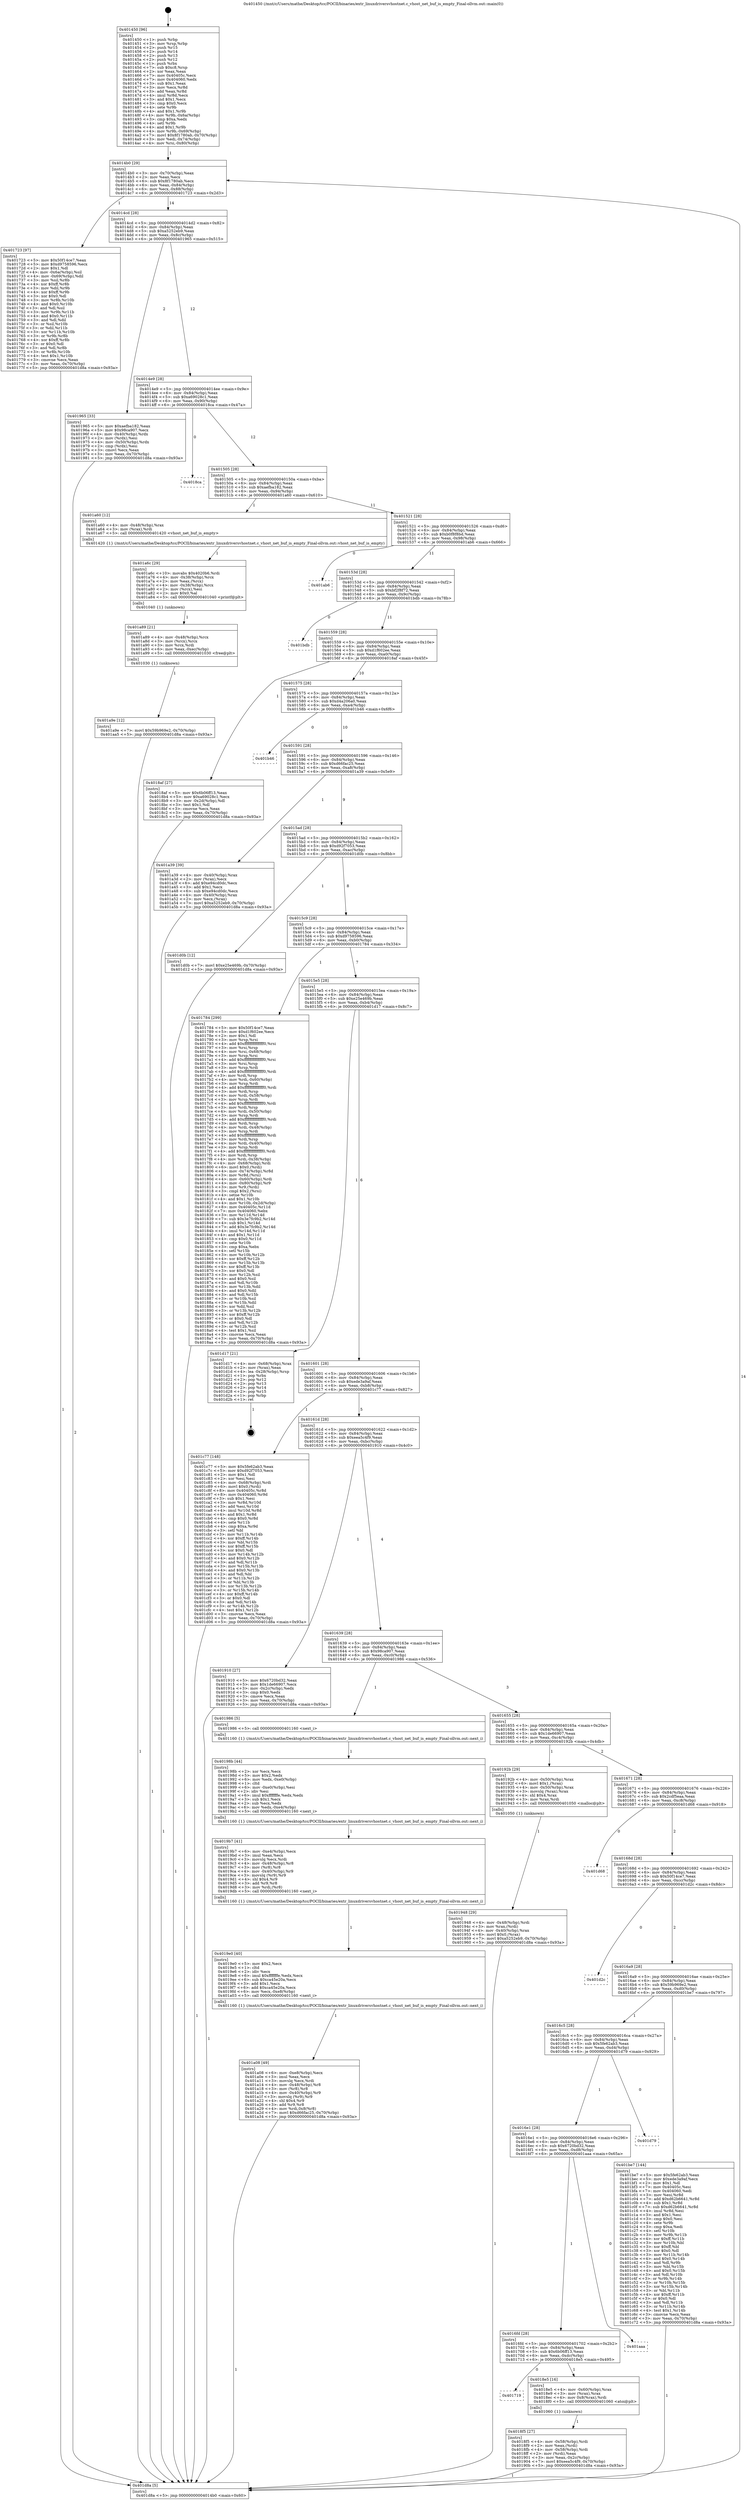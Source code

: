 digraph "0x401450" {
  label = "0x401450 (/mnt/c/Users/mathe/Desktop/tcc/POCII/binaries/extr_linuxdriversvhostnet.c_vhost_net_buf_is_empty_Final-ollvm.out::main(0))"
  labelloc = "t"
  node[shape=record]

  Entry [label="",width=0.3,height=0.3,shape=circle,fillcolor=black,style=filled]
  "0x4014b0" [label="{
     0x4014b0 [29]\l
     | [instrs]\l
     &nbsp;&nbsp;0x4014b0 \<+3\>: mov -0x70(%rbp),%eax\l
     &nbsp;&nbsp;0x4014b3 \<+2\>: mov %eax,%ecx\l
     &nbsp;&nbsp;0x4014b5 \<+6\>: sub $0x8f1780ab,%ecx\l
     &nbsp;&nbsp;0x4014bb \<+6\>: mov %eax,-0x84(%rbp)\l
     &nbsp;&nbsp;0x4014c1 \<+6\>: mov %ecx,-0x88(%rbp)\l
     &nbsp;&nbsp;0x4014c7 \<+6\>: je 0000000000401723 \<main+0x2d3\>\l
  }"]
  "0x401723" [label="{
     0x401723 [97]\l
     | [instrs]\l
     &nbsp;&nbsp;0x401723 \<+5\>: mov $0x50f14ce7,%eax\l
     &nbsp;&nbsp;0x401728 \<+5\>: mov $0xd9758596,%ecx\l
     &nbsp;&nbsp;0x40172d \<+2\>: mov $0x1,%dl\l
     &nbsp;&nbsp;0x40172f \<+4\>: mov -0x6a(%rbp),%sil\l
     &nbsp;&nbsp;0x401733 \<+4\>: mov -0x69(%rbp),%dil\l
     &nbsp;&nbsp;0x401737 \<+3\>: mov %sil,%r8b\l
     &nbsp;&nbsp;0x40173a \<+4\>: xor $0xff,%r8b\l
     &nbsp;&nbsp;0x40173e \<+3\>: mov %dil,%r9b\l
     &nbsp;&nbsp;0x401741 \<+4\>: xor $0xff,%r9b\l
     &nbsp;&nbsp;0x401745 \<+3\>: xor $0x0,%dl\l
     &nbsp;&nbsp;0x401748 \<+3\>: mov %r8b,%r10b\l
     &nbsp;&nbsp;0x40174b \<+4\>: and $0x0,%r10b\l
     &nbsp;&nbsp;0x40174f \<+3\>: and %dl,%sil\l
     &nbsp;&nbsp;0x401752 \<+3\>: mov %r9b,%r11b\l
     &nbsp;&nbsp;0x401755 \<+4\>: and $0x0,%r11b\l
     &nbsp;&nbsp;0x401759 \<+3\>: and %dl,%dil\l
     &nbsp;&nbsp;0x40175c \<+3\>: or %sil,%r10b\l
     &nbsp;&nbsp;0x40175f \<+3\>: or %dil,%r11b\l
     &nbsp;&nbsp;0x401762 \<+3\>: xor %r11b,%r10b\l
     &nbsp;&nbsp;0x401765 \<+3\>: or %r9b,%r8b\l
     &nbsp;&nbsp;0x401768 \<+4\>: xor $0xff,%r8b\l
     &nbsp;&nbsp;0x40176c \<+3\>: or $0x0,%dl\l
     &nbsp;&nbsp;0x40176f \<+3\>: and %dl,%r8b\l
     &nbsp;&nbsp;0x401772 \<+3\>: or %r8b,%r10b\l
     &nbsp;&nbsp;0x401775 \<+4\>: test $0x1,%r10b\l
     &nbsp;&nbsp;0x401779 \<+3\>: cmovne %ecx,%eax\l
     &nbsp;&nbsp;0x40177c \<+3\>: mov %eax,-0x70(%rbp)\l
     &nbsp;&nbsp;0x40177f \<+5\>: jmp 0000000000401d8a \<main+0x93a\>\l
  }"]
  "0x4014cd" [label="{
     0x4014cd [28]\l
     | [instrs]\l
     &nbsp;&nbsp;0x4014cd \<+5\>: jmp 00000000004014d2 \<main+0x82\>\l
     &nbsp;&nbsp;0x4014d2 \<+6\>: mov -0x84(%rbp),%eax\l
     &nbsp;&nbsp;0x4014d8 \<+5\>: sub $0xa5252eb9,%eax\l
     &nbsp;&nbsp;0x4014dd \<+6\>: mov %eax,-0x8c(%rbp)\l
     &nbsp;&nbsp;0x4014e3 \<+6\>: je 0000000000401965 \<main+0x515\>\l
  }"]
  "0x401d8a" [label="{
     0x401d8a [5]\l
     | [instrs]\l
     &nbsp;&nbsp;0x401d8a \<+5\>: jmp 00000000004014b0 \<main+0x60\>\l
  }"]
  "0x401450" [label="{
     0x401450 [96]\l
     | [instrs]\l
     &nbsp;&nbsp;0x401450 \<+1\>: push %rbp\l
     &nbsp;&nbsp;0x401451 \<+3\>: mov %rsp,%rbp\l
     &nbsp;&nbsp;0x401454 \<+2\>: push %r15\l
     &nbsp;&nbsp;0x401456 \<+2\>: push %r14\l
     &nbsp;&nbsp;0x401458 \<+2\>: push %r13\l
     &nbsp;&nbsp;0x40145a \<+2\>: push %r12\l
     &nbsp;&nbsp;0x40145c \<+1\>: push %rbx\l
     &nbsp;&nbsp;0x40145d \<+7\>: sub $0xc8,%rsp\l
     &nbsp;&nbsp;0x401464 \<+2\>: xor %eax,%eax\l
     &nbsp;&nbsp;0x401466 \<+7\>: mov 0x40405c,%ecx\l
     &nbsp;&nbsp;0x40146d \<+7\>: mov 0x404060,%edx\l
     &nbsp;&nbsp;0x401474 \<+3\>: sub $0x1,%eax\l
     &nbsp;&nbsp;0x401477 \<+3\>: mov %ecx,%r8d\l
     &nbsp;&nbsp;0x40147a \<+3\>: add %eax,%r8d\l
     &nbsp;&nbsp;0x40147d \<+4\>: imul %r8d,%ecx\l
     &nbsp;&nbsp;0x401481 \<+3\>: and $0x1,%ecx\l
     &nbsp;&nbsp;0x401484 \<+3\>: cmp $0x0,%ecx\l
     &nbsp;&nbsp;0x401487 \<+4\>: sete %r9b\l
     &nbsp;&nbsp;0x40148b \<+4\>: and $0x1,%r9b\l
     &nbsp;&nbsp;0x40148f \<+4\>: mov %r9b,-0x6a(%rbp)\l
     &nbsp;&nbsp;0x401493 \<+3\>: cmp $0xa,%edx\l
     &nbsp;&nbsp;0x401496 \<+4\>: setl %r9b\l
     &nbsp;&nbsp;0x40149a \<+4\>: and $0x1,%r9b\l
     &nbsp;&nbsp;0x40149e \<+4\>: mov %r9b,-0x69(%rbp)\l
     &nbsp;&nbsp;0x4014a2 \<+7\>: movl $0x8f1780ab,-0x70(%rbp)\l
     &nbsp;&nbsp;0x4014a9 \<+3\>: mov %edi,-0x74(%rbp)\l
     &nbsp;&nbsp;0x4014ac \<+4\>: mov %rsi,-0x80(%rbp)\l
  }"]
  Exit [label="",width=0.3,height=0.3,shape=circle,fillcolor=black,style=filled,peripheries=2]
  "0x401965" [label="{
     0x401965 [33]\l
     | [instrs]\l
     &nbsp;&nbsp;0x401965 \<+5\>: mov $0xaefba182,%eax\l
     &nbsp;&nbsp;0x40196a \<+5\>: mov $0x98ca907,%ecx\l
     &nbsp;&nbsp;0x40196f \<+4\>: mov -0x40(%rbp),%rdx\l
     &nbsp;&nbsp;0x401973 \<+2\>: mov (%rdx),%esi\l
     &nbsp;&nbsp;0x401975 \<+4\>: mov -0x50(%rbp),%rdx\l
     &nbsp;&nbsp;0x401979 \<+2\>: cmp (%rdx),%esi\l
     &nbsp;&nbsp;0x40197b \<+3\>: cmovl %ecx,%eax\l
     &nbsp;&nbsp;0x40197e \<+3\>: mov %eax,-0x70(%rbp)\l
     &nbsp;&nbsp;0x401981 \<+5\>: jmp 0000000000401d8a \<main+0x93a\>\l
  }"]
  "0x4014e9" [label="{
     0x4014e9 [28]\l
     | [instrs]\l
     &nbsp;&nbsp;0x4014e9 \<+5\>: jmp 00000000004014ee \<main+0x9e\>\l
     &nbsp;&nbsp;0x4014ee \<+6\>: mov -0x84(%rbp),%eax\l
     &nbsp;&nbsp;0x4014f4 \<+5\>: sub $0xa69028c1,%eax\l
     &nbsp;&nbsp;0x4014f9 \<+6\>: mov %eax,-0x90(%rbp)\l
     &nbsp;&nbsp;0x4014ff \<+6\>: je 00000000004018ca \<main+0x47a\>\l
  }"]
  "0x401a9e" [label="{
     0x401a9e [12]\l
     | [instrs]\l
     &nbsp;&nbsp;0x401a9e \<+7\>: movl $0x59b969e2,-0x70(%rbp)\l
     &nbsp;&nbsp;0x401aa5 \<+5\>: jmp 0000000000401d8a \<main+0x93a\>\l
  }"]
  "0x4018ca" [label="{
     0x4018ca\l
  }", style=dashed]
  "0x401505" [label="{
     0x401505 [28]\l
     | [instrs]\l
     &nbsp;&nbsp;0x401505 \<+5\>: jmp 000000000040150a \<main+0xba\>\l
     &nbsp;&nbsp;0x40150a \<+6\>: mov -0x84(%rbp),%eax\l
     &nbsp;&nbsp;0x401510 \<+5\>: sub $0xaefba182,%eax\l
     &nbsp;&nbsp;0x401515 \<+6\>: mov %eax,-0x94(%rbp)\l
     &nbsp;&nbsp;0x40151b \<+6\>: je 0000000000401a60 \<main+0x610\>\l
  }"]
  "0x401a89" [label="{
     0x401a89 [21]\l
     | [instrs]\l
     &nbsp;&nbsp;0x401a89 \<+4\>: mov -0x48(%rbp),%rcx\l
     &nbsp;&nbsp;0x401a8d \<+3\>: mov (%rcx),%rcx\l
     &nbsp;&nbsp;0x401a90 \<+3\>: mov %rcx,%rdi\l
     &nbsp;&nbsp;0x401a93 \<+6\>: mov %eax,-0xec(%rbp)\l
     &nbsp;&nbsp;0x401a99 \<+5\>: call 0000000000401030 \<free@plt\>\l
     | [calls]\l
     &nbsp;&nbsp;0x401030 \{1\} (unknown)\l
  }"]
  "0x401a60" [label="{
     0x401a60 [12]\l
     | [instrs]\l
     &nbsp;&nbsp;0x401a60 \<+4\>: mov -0x48(%rbp),%rax\l
     &nbsp;&nbsp;0x401a64 \<+3\>: mov (%rax),%rdi\l
     &nbsp;&nbsp;0x401a67 \<+5\>: call 0000000000401420 \<vhost_net_buf_is_empty\>\l
     | [calls]\l
     &nbsp;&nbsp;0x401420 \{1\} (/mnt/c/Users/mathe/Desktop/tcc/POCII/binaries/extr_linuxdriversvhostnet.c_vhost_net_buf_is_empty_Final-ollvm.out::vhost_net_buf_is_empty)\l
  }"]
  "0x401521" [label="{
     0x401521 [28]\l
     | [instrs]\l
     &nbsp;&nbsp;0x401521 \<+5\>: jmp 0000000000401526 \<main+0xd6\>\l
     &nbsp;&nbsp;0x401526 \<+6\>: mov -0x84(%rbp),%eax\l
     &nbsp;&nbsp;0x40152c \<+5\>: sub $0xb0f8f8bd,%eax\l
     &nbsp;&nbsp;0x401531 \<+6\>: mov %eax,-0x98(%rbp)\l
     &nbsp;&nbsp;0x401537 \<+6\>: je 0000000000401ab6 \<main+0x666\>\l
  }"]
  "0x401a6c" [label="{
     0x401a6c [29]\l
     | [instrs]\l
     &nbsp;&nbsp;0x401a6c \<+10\>: movabs $0x4020b6,%rdi\l
     &nbsp;&nbsp;0x401a76 \<+4\>: mov -0x38(%rbp),%rcx\l
     &nbsp;&nbsp;0x401a7a \<+2\>: mov %eax,(%rcx)\l
     &nbsp;&nbsp;0x401a7c \<+4\>: mov -0x38(%rbp),%rcx\l
     &nbsp;&nbsp;0x401a80 \<+2\>: mov (%rcx),%esi\l
     &nbsp;&nbsp;0x401a82 \<+2\>: mov $0x0,%al\l
     &nbsp;&nbsp;0x401a84 \<+5\>: call 0000000000401040 \<printf@plt\>\l
     | [calls]\l
     &nbsp;&nbsp;0x401040 \{1\} (unknown)\l
  }"]
  "0x401ab6" [label="{
     0x401ab6\l
  }", style=dashed]
  "0x40153d" [label="{
     0x40153d [28]\l
     | [instrs]\l
     &nbsp;&nbsp;0x40153d \<+5\>: jmp 0000000000401542 \<main+0xf2\>\l
     &nbsp;&nbsp;0x401542 \<+6\>: mov -0x84(%rbp),%eax\l
     &nbsp;&nbsp;0x401548 \<+5\>: sub $0xbf2f8f72,%eax\l
     &nbsp;&nbsp;0x40154d \<+6\>: mov %eax,-0x9c(%rbp)\l
     &nbsp;&nbsp;0x401553 \<+6\>: je 0000000000401bdb \<main+0x78b\>\l
  }"]
  "0x401a08" [label="{
     0x401a08 [49]\l
     | [instrs]\l
     &nbsp;&nbsp;0x401a08 \<+6\>: mov -0xe8(%rbp),%ecx\l
     &nbsp;&nbsp;0x401a0e \<+3\>: imul %eax,%ecx\l
     &nbsp;&nbsp;0x401a11 \<+3\>: movslq %ecx,%rdi\l
     &nbsp;&nbsp;0x401a14 \<+4\>: mov -0x48(%rbp),%r8\l
     &nbsp;&nbsp;0x401a18 \<+3\>: mov (%r8),%r8\l
     &nbsp;&nbsp;0x401a1b \<+4\>: mov -0x40(%rbp),%r9\l
     &nbsp;&nbsp;0x401a1f \<+3\>: movslq (%r9),%r9\l
     &nbsp;&nbsp;0x401a22 \<+4\>: shl $0x4,%r9\l
     &nbsp;&nbsp;0x401a26 \<+3\>: add %r9,%r8\l
     &nbsp;&nbsp;0x401a29 \<+4\>: mov %rdi,0x8(%r8)\l
     &nbsp;&nbsp;0x401a2d \<+7\>: movl $0xd66fac25,-0x70(%rbp)\l
     &nbsp;&nbsp;0x401a34 \<+5\>: jmp 0000000000401d8a \<main+0x93a\>\l
  }"]
  "0x401bdb" [label="{
     0x401bdb\l
  }", style=dashed]
  "0x401559" [label="{
     0x401559 [28]\l
     | [instrs]\l
     &nbsp;&nbsp;0x401559 \<+5\>: jmp 000000000040155e \<main+0x10e\>\l
     &nbsp;&nbsp;0x40155e \<+6\>: mov -0x84(%rbp),%eax\l
     &nbsp;&nbsp;0x401564 \<+5\>: sub $0xd1f602ee,%eax\l
     &nbsp;&nbsp;0x401569 \<+6\>: mov %eax,-0xa0(%rbp)\l
     &nbsp;&nbsp;0x40156f \<+6\>: je 00000000004018af \<main+0x45f\>\l
  }"]
  "0x4019e0" [label="{
     0x4019e0 [40]\l
     | [instrs]\l
     &nbsp;&nbsp;0x4019e0 \<+5\>: mov $0x2,%ecx\l
     &nbsp;&nbsp;0x4019e5 \<+1\>: cltd\l
     &nbsp;&nbsp;0x4019e6 \<+2\>: idiv %ecx\l
     &nbsp;&nbsp;0x4019e8 \<+6\>: imul $0xfffffffe,%edx,%ecx\l
     &nbsp;&nbsp;0x4019ee \<+6\>: sub $0xca45e20a,%ecx\l
     &nbsp;&nbsp;0x4019f4 \<+3\>: add $0x1,%ecx\l
     &nbsp;&nbsp;0x4019f7 \<+6\>: add $0xca45e20a,%ecx\l
     &nbsp;&nbsp;0x4019fd \<+6\>: mov %ecx,-0xe8(%rbp)\l
     &nbsp;&nbsp;0x401a03 \<+5\>: call 0000000000401160 \<next_i\>\l
     | [calls]\l
     &nbsp;&nbsp;0x401160 \{1\} (/mnt/c/Users/mathe/Desktop/tcc/POCII/binaries/extr_linuxdriversvhostnet.c_vhost_net_buf_is_empty_Final-ollvm.out::next_i)\l
  }"]
  "0x4018af" [label="{
     0x4018af [27]\l
     | [instrs]\l
     &nbsp;&nbsp;0x4018af \<+5\>: mov $0x6b06ff13,%eax\l
     &nbsp;&nbsp;0x4018b4 \<+5\>: mov $0xa69028c1,%ecx\l
     &nbsp;&nbsp;0x4018b9 \<+3\>: mov -0x2d(%rbp),%dl\l
     &nbsp;&nbsp;0x4018bc \<+3\>: test $0x1,%dl\l
     &nbsp;&nbsp;0x4018bf \<+3\>: cmovne %ecx,%eax\l
     &nbsp;&nbsp;0x4018c2 \<+3\>: mov %eax,-0x70(%rbp)\l
     &nbsp;&nbsp;0x4018c5 \<+5\>: jmp 0000000000401d8a \<main+0x93a\>\l
  }"]
  "0x401575" [label="{
     0x401575 [28]\l
     | [instrs]\l
     &nbsp;&nbsp;0x401575 \<+5\>: jmp 000000000040157a \<main+0x12a\>\l
     &nbsp;&nbsp;0x40157a \<+6\>: mov -0x84(%rbp),%eax\l
     &nbsp;&nbsp;0x401580 \<+5\>: sub $0xd4a206a0,%eax\l
     &nbsp;&nbsp;0x401585 \<+6\>: mov %eax,-0xa4(%rbp)\l
     &nbsp;&nbsp;0x40158b \<+6\>: je 0000000000401b46 \<main+0x6f6\>\l
  }"]
  "0x4019b7" [label="{
     0x4019b7 [41]\l
     | [instrs]\l
     &nbsp;&nbsp;0x4019b7 \<+6\>: mov -0xe4(%rbp),%ecx\l
     &nbsp;&nbsp;0x4019bd \<+3\>: imul %eax,%ecx\l
     &nbsp;&nbsp;0x4019c0 \<+3\>: movslq %ecx,%rdi\l
     &nbsp;&nbsp;0x4019c3 \<+4\>: mov -0x48(%rbp),%r8\l
     &nbsp;&nbsp;0x4019c7 \<+3\>: mov (%r8),%r8\l
     &nbsp;&nbsp;0x4019ca \<+4\>: mov -0x40(%rbp),%r9\l
     &nbsp;&nbsp;0x4019ce \<+3\>: movslq (%r9),%r9\l
     &nbsp;&nbsp;0x4019d1 \<+4\>: shl $0x4,%r9\l
     &nbsp;&nbsp;0x4019d5 \<+3\>: add %r9,%r8\l
     &nbsp;&nbsp;0x4019d8 \<+3\>: mov %rdi,(%r8)\l
     &nbsp;&nbsp;0x4019db \<+5\>: call 0000000000401160 \<next_i\>\l
     | [calls]\l
     &nbsp;&nbsp;0x401160 \{1\} (/mnt/c/Users/mathe/Desktop/tcc/POCII/binaries/extr_linuxdriversvhostnet.c_vhost_net_buf_is_empty_Final-ollvm.out::next_i)\l
  }"]
  "0x401b46" [label="{
     0x401b46\l
  }", style=dashed]
  "0x401591" [label="{
     0x401591 [28]\l
     | [instrs]\l
     &nbsp;&nbsp;0x401591 \<+5\>: jmp 0000000000401596 \<main+0x146\>\l
     &nbsp;&nbsp;0x401596 \<+6\>: mov -0x84(%rbp),%eax\l
     &nbsp;&nbsp;0x40159c \<+5\>: sub $0xd66fac25,%eax\l
     &nbsp;&nbsp;0x4015a1 \<+6\>: mov %eax,-0xa8(%rbp)\l
     &nbsp;&nbsp;0x4015a7 \<+6\>: je 0000000000401a39 \<main+0x5e9\>\l
  }"]
  "0x40198b" [label="{
     0x40198b [44]\l
     | [instrs]\l
     &nbsp;&nbsp;0x40198b \<+2\>: xor %ecx,%ecx\l
     &nbsp;&nbsp;0x40198d \<+5\>: mov $0x2,%edx\l
     &nbsp;&nbsp;0x401992 \<+6\>: mov %edx,-0xe0(%rbp)\l
     &nbsp;&nbsp;0x401998 \<+1\>: cltd\l
     &nbsp;&nbsp;0x401999 \<+6\>: mov -0xe0(%rbp),%esi\l
     &nbsp;&nbsp;0x40199f \<+2\>: idiv %esi\l
     &nbsp;&nbsp;0x4019a1 \<+6\>: imul $0xfffffffe,%edx,%edx\l
     &nbsp;&nbsp;0x4019a7 \<+3\>: sub $0x1,%ecx\l
     &nbsp;&nbsp;0x4019aa \<+2\>: sub %ecx,%edx\l
     &nbsp;&nbsp;0x4019ac \<+6\>: mov %edx,-0xe4(%rbp)\l
     &nbsp;&nbsp;0x4019b2 \<+5\>: call 0000000000401160 \<next_i\>\l
     | [calls]\l
     &nbsp;&nbsp;0x401160 \{1\} (/mnt/c/Users/mathe/Desktop/tcc/POCII/binaries/extr_linuxdriversvhostnet.c_vhost_net_buf_is_empty_Final-ollvm.out::next_i)\l
  }"]
  "0x401a39" [label="{
     0x401a39 [39]\l
     | [instrs]\l
     &nbsp;&nbsp;0x401a39 \<+4\>: mov -0x40(%rbp),%rax\l
     &nbsp;&nbsp;0x401a3d \<+2\>: mov (%rax),%ecx\l
     &nbsp;&nbsp;0x401a3f \<+6\>: add $0xe94cd0dc,%ecx\l
     &nbsp;&nbsp;0x401a45 \<+3\>: add $0x1,%ecx\l
     &nbsp;&nbsp;0x401a48 \<+6\>: sub $0xe94cd0dc,%ecx\l
     &nbsp;&nbsp;0x401a4e \<+4\>: mov -0x40(%rbp),%rax\l
     &nbsp;&nbsp;0x401a52 \<+2\>: mov %ecx,(%rax)\l
     &nbsp;&nbsp;0x401a54 \<+7\>: movl $0xa5252eb9,-0x70(%rbp)\l
     &nbsp;&nbsp;0x401a5b \<+5\>: jmp 0000000000401d8a \<main+0x93a\>\l
  }"]
  "0x4015ad" [label="{
     0x4015ad [28]\l
     | [instrs]\l
     &nbsp;&nbsp;0x4015ad \<+5\>: jmp 00000000004015b2 \<main+0x162\>\l
     &nbsp;&nbsp;0x4015b2 \<+6\>: mov -0x84(%rbp),%eax\l
     &nbsp;&nbsp;0x4015b8 \<+5\>: sub $0xd92f7053,%eax\l
     &nbsp;&nbsp;0x4015bd \<+6\>: mov %eax,-0xac(%rbp)\l
     &nbsp;&nbsp;0x4015c3 \<+6\>: je 0000000000401d0b \<main+0x8bb\>\l
  }"]
  "0x401948" [label="{
     0x401948 [29]\l
     | [instrs]\l
     &nbsp;&nbsp;0x401948 \<+4\>: mov -0x48(%rbp),%rdi\l
     &nbsp;&nbsp;0x40194c \<+3\>: mov %rax,(%rdi)\l
     &nbsp;&nbsp;0x40194f \<+4\>: mov -0x40(%rbp),%rax\l
     &nbsp;&nbsp;0x401953 \<+6\>: movl $0x0,(%rax)\l
     &nbsp;&nbsp;0x401959 \<+7\>: movl $0xa5252eb9,-0x70(%rbp)\l
     &nbsp;&nbsp;0x401960 \<+5\>: jmp 0000000000401d8a \<main+0x93a\>\l
  }"]
  "0x401d0b" [label="{
     0x401d0b [12]\l
     | [instrs]\l
     &nbsp;&nbsp;0x401d0b \<+7\>: movl $0xe25e469b,-0x70(%rbp)\l
     &nbsp;&nbsp;0x401d12 \<+5\>: jmp 0000000000401d8a \<main+0x93a\>\l
  }"]
  "0x4015c9" [label="{
     0x4015c9 [28]\l
     | [instrs]\l
     &nbsp;&nbsp;0x4015c9 \<+5\>: jmp 00000000004015ce \<main+0x17e\>\l
     &nbsp;&nbsp;0x4015ce \<+6\>: mov -0x84(%rbp),%eax\l
     &nbsp;&nbsp;0x4015d4 \<+5\>: sub $0xd9758596,%eax\l
     &nbsp;&nbsp;0x4015d9 \<+6\>: mov %eax,-0xb0(%rbp)\l
     &nbsp;&nbsp;0x4015df \<+6\>: je 0000000000401784 \<main+0x334\>\l
  }"]
  "0x4018f5" [label="{
     0x4018f5 [27]\l
     | [instrs]\l
     &nbsp;&nbsp;0x4018f5 \<+4\>: mov -0x58(%rbp),%rdi\l
     &nbsp;&nbsp;0x4018f9 \<+2\>: mov %eax,(%rdi)\l
     &nbsp;&nbsp;0x4018fb \<+4\>: mov -0x58(%rbp),%rdi\l
     &nbsp;&nbsp;0x4018ff \<+2\>: mov (%rdi),%eax\l
     &nbsp;&nbsp;0x401901 \<+3\>: mov %eax,-0x2c(%rbp)\l
     &nbsp;&nbsp;0x401904 \<+7\>: movl $0xeea5c4f9,-0x70(%rbp)\l
     &nbsp;&nbsp;0x40190b \<+5\>: jmp 0000000000401d8a \<main+0x93a\>\l
  }"]
  "0x401784" [label="{
     0x401784 [299]\l
     | [instrs]\l
     &nbsp;&nbsp;0x401784 \<+5\>: mov $0x50f14ce7,%eax\l
     &nbsp;&nbsp;0x401789 \<+5\>: mov $0xd1f602ee,%ecx\l
     &nbsp;&nbsp;0x40178e \<+2\>: mov $0x1,%dl\l
     &nbsp;&nbsp;0x401790 \<+3\>: mov %rsp,%rsi\l
     &nbsp;&nbsp;0x401793 \<+4\>: add $0xfffffffffffffff0,%rsi\l
     &nbsp;&nbsp;0x401797 \<+3\>: mov %rsi,%rsp\l
     &nbsp;&nbsp;0x40179a \<+4\>: mov %rsi,-0x68(%rbp)\l
     &nbsp;&nbsp;0x40179e \<+3\>: mov %rsp,%rsi\l
     &nbsp;&nbsp;0x4017a1 \<+4\>: add $0xfffffffffffffff0,%rsi\l
     &nbsp;&nbsp;0x4017a5 \<+3\>: mov %rsi,%rsp\l
     &nbsp;&nbsp;0x4017a8 \<+3\>: mov %rsp,%rdi\l
     &nbsp;&nbsp;0x4017ab \<+4\>: add $0xfffffffffffffff0,%rdi\l
     &nbsp;&nbsp;0x4017af \<+3\>: mov %rdi,%rsp\l
     &nbsp;&nbsp;0x4017b2 \<+4\>: mov %rdi,-0x60(%rbp)\l
     &nbsp;&nbsp;0x4017b6 \<+3\>: mov %rsp,%rdi\l
     &nbsp;&nbsp;0x4017b9 \<+4\>: add $0xfffffffffffffff0,%rdi\l
     &nbsp;&nbsp;0x4017bd \<+3\>: mov %rdi,%rsp\l
     &nbsp;&nbsp;0x4017c0 \<+4\>: mov %rdi,-0x58(%rbp)\l
     &nbsp;&nbsp;0x4017c4 \<+3\>: mov %rsp,%rdi\l
     &nbsp;&nbsp;0x4017c7 \<+4\>: add $0xfffffffffffffff0,%rdi\l
     &nbsp;&nbsp;0x4017cb \<+3\>: mov %rdi,%rsp\l
     &nbsp;&nbsp;0x4017ce \<+4\>: mov %rdi,-0x50(%rbp)\l
     &nbsp;&nbsp;0x4017d2 \<+3\>: mov %rsp,%rdi\l
     &nbsp;&nbsp;0x4017d5 \<+4\>: add $0xfffffffffffffff0,%rdi\l
     &nbsp;&nbsp;0x4017d9 \<+3\>: mov %rdi,%rsp\l
     &nbsp;&nbsp;0x4017dc \<+4\>: mov %rdi,-0x48(%rbp)\l
     &nbsp;&nbsp;0x4017e0 \<+3\>: mov %rsp,%rdi\l
     &nbsp;&nbsp;0x4017e3 \<+4\>: add $0xfffffffffffffff0,%rdi\l
     &nbsp;&nbsp;0x4017e7 \<+3\>: mov %rdi,%rsp\l
     &nbsp;&nbsp;0x4017ea \<+4\>: mov %rdi,-0x40(%rbp)\l
     &nbsp;&nbsp;0x4017ee \<+3\>: mov %rsp,%rdi\l
     &nbsp;&nbsp;0x4017f1 \<+4\>: add $0xfffffffffffffff0,%rdi\l
     &nbsp;&nbsp;0x4017f5 \<+3\>: mov %rdi,%rsp\l
     &nbsp;&nbsp;0x4017f8 \<+4\>: mov %rdi,-0x38(%rbp)\l
     &nbsp;&nbsp;0x4017fc \<+4\>: mov -0x68(%rbp),%rdi\l
     &nbsp;&nbsp;0x401800 \<+6\>: movl $0x0,(%rdi)\l
     &nbsp;&nbsp;0x401806 \<+4\>: mov -0x74(%rbp),%r8d\l
     &nbsp;&nbsp;0x40180a \<+3\>: mov %r8d,(%rsi)\l
     &nbsp;&nbsp;0x40180d \<+4\>: mov -0x60(%rbp),%rdi\l
     &nbsp;&nbsp;0x401811 \<+4\>: mov -0x80(%rbp),%r9\l
     &nbsp;&nbsp;0x401815 \<+3\>: mov %r9,(%rdi)\l
     &nbsp;&nbsp;0x401818 \<+3\>: cmpl $0x2,(%rsi)\l
     &nbsp;&nbsp;0x40181b \<+4\>: setne %r10b\l
     &nbsp;&nbsp;0x40181f \<+4\>: and $0x1,%r10b\l
     &nbsp;&nbsp;0x401823 \<+4\>: mov %r10b,-0x2d(%rbp)\l
     &nbsp;&nbsp;0x401827 \<+8\>: mov 0x40405c,%r11d\l
     &nbsp;&nbsp;0x40182f \<+7\>: mov 0x404060,%ebx\l
     &nbsp;&nbsp;0x401836 \<+3\>: mov %r11d,%r14d\l
     &nbsp;&nbsp;0x401839 \<+7\>: sub $0x3e7fc9b2,%r14d\l
     &nbsp;&nbsp;0x401840 \<+4\>: sub $0x1,%r14d\l
     &nbsp;&nbsp;0x401844 \<+7\>: add $0x3e7fc9b2,%r14d\l
     &nbsp;&nbsp;0x40184b \<+4\>: imul %r14d,%r11d\l
     &nbsp;&nbsp;0x40184f \<+4\>: and $0x1,%r11d\l
     &nbsp;&nbsp;0x401853 \<+4\>: cmp $0x0,%r11d\l
     &nbsp;&nbsp;0x401857 \<+4\>: sete %r10b\l
     &nbsp;&nbsp;0x40185b \<+3\>: cmp $0xa,%ebx\l
     &nbsp;&nbsp;0x40185e \<+4\>: setl %r15b\l
     &nbsp;&nbsp;0x401862 \<+3\>: mov %r10b,%r12b\l
     &nbsp;&nbsp;0x401865 \<+4\>: xor $0xff,%r12b\l
     &nbsp;&nbsp;0x401869 \<+3\>: mov %r15b,%r13b\l
     &nbsp;&nbsp;0x40186c \<+4\>: xor $0xff,%r13b\l
     &nbsp;&nbsp;0x401870 \<+3\>: xor $0x0,%dl\l
     &nbsp;&nbsp;0x401873 \<+3\>: mov %r12b,%sil\l
     &nbsp;&nbsp;0x401876 \<+4\>: and $0x0,%sil\l
     &nbsp;&nbsp;0x40187a \<+3\>: and %dl,%r10b\l
     &nbsp;&nbsp;0x40187d \<+3\>: mov %r13b,%dil\l
     &nbsp;&nbsp;0x401880 \<+4\>: and $0x0,%dil\l
     &nbsp;&nbsp;0x401884 \<+3\>: and %dl,%r15b\l
     &nbsp;&nbsp;0x401887 \<+3\>: or %r10b,%sil\l
     &nbsp;&nbsp;0x40188a \<+3\>: or %r15b,%dil\l
     &nbsp;&nbsp;0x40188d \<+3\>: xor %dil,%sil\l
     &nbsp;&nbsp;0x401890 \<+3\>: or %r13b,%r12b\l
     &nbsp;&nbsp;0x401893 \<+4\>: xor $0xff,%r12b\l
     &nbsp;&nbsp;0x401897 \<+3\>: or $0x0,%dl\l
     &nbsp;&nbsp;0x40189a \<+3\>: and %dl,%r12b\l
     &nbsp;&nbsp;0x40189d \<+3\>: or %r12b,%sil\l
     &nbsp;&nbsp;0x4018a0 \<+4\>: test $0x1,%sil\l
     &nbsp;&nbsp;0x4018a4 \<+3\>: cmovne %ecx,%eax\l
     &nbsp;&nbsp;0x4018a7 \<+3\>: mov %eax,-0x70(%rbp)\l
     &nbsp;&nbsp;0x4018aa \<+5\>: jmp 0000000000401d8a \<main+0x93a\>\l
  }"]
  "0x4015e5" [label="{
     0x4015e5 [28]\l
     | [instrs]\l
     &nbsp;&nbsp;0x4015e5 \<+5\>: jmp 00000000004015ea \<main+0x19a\>\l
     &nbsp;&nbsp;0x4015ea \<+6\>: mov -0x84(%rbp),%eax\l
     &nbsp;&nbsp;0x4015f0 \<+5\>: sub $0xe25e469b,%eax\l
     &nbsp;&nbsp;0x4015f5 \<+6\>: mov %eax,-0xb4(%rbp)\l
     &nbsp;&nbsp;0x4015fb \<+6\>: je 0000000000401d17 \<main+0x8c7\>\l
  }"]
  "0x401719" [label="{
     0x401719\l
  }", style=dashed]
  "0x4018e5" [label="{
     0x4018e5 [16]\l
     | [instrs]\l
     &nbsp;&nbsp;0x4018e5 \<+4\>: mov -0x60(%rbp),%rax\l
     &nbsp;&nbsp;0x4018e9 \<+3\>: mov (%rax),%rax\l
     &nbsp;&nbsp;0x4018ec \<+4\>: mov 0x8(%rax),%rdi\l
     &nbsp;&nbsp;0x4018f0 \<+5\>: call 0000000000401060 \<atoi@plt\>\l
     | [calls]\l
     &nbsp;&nbsp;0x401060 \{1\} (unknown)\l
  }"]
  "0x401d17" [label="{
     0x401d17 [21]\l
     | [instrs]\l
     &nbsp;&nbsp;0x401d17 \<+4\>: mov -0x68(%rbp),%rax\l
     &nbsp;&nbsp;0x401d1b \<+2\>: mov (%rax),%eax\l
     &nbsp;&nbsp;0x401d1d \<+4\>: lea -0x28(%rbp),%rsp\l
     &nbsp;&nbsp;0x401d21 \<+1\>: pop %rbx\l
     &nbsp;&nbsp;0x401d22 \<+2\>: pop %r12\l
     &nbsp;&nbsp;0x401d24 \<+2\>: pop %r13\l
     &nbsp;&nbsp;0x401d26 \<+2\>: pop %r14\l
     &nbsp;&nbsp;0x401d28 \<+2\>: pop %r15\l
     &nbsp;&nbsp;0x401d2a \<+1\>: pop %rbp\l
     &nbsp;&nbsp;0x401d2b \<+1\>: ret\l
  }"]
  "0x401601" [label="{
     0x401601 [28]\l
     | [instrs]\l
     &nbsp;&nbsp;0x401601 \<+5\>: jmp 0000000000401606 \<main+0x1b6\>\l
     &nbsp;&nbsp;0x401606 \<+6\>: mov -0x84(%rbp),%eax\l
     &nbsp;&nbsp;0x40160c \<+5\>: sub $0xede3a9af,%eax\l
     &nbsp;&nbsp;0x401611 \<+6\>: mov %eax,-0xb8(%rbp)\l
     &nbsp;&nbsp;0x401617 \<+6\>: je 0000000000401c77 \<main+0x827\>\l
  }"]
  "0x4016fd" [label="{
     0x4016fd [28]\l
     | [instrs]\l
     &nbsp;&nbsp;0x4016fd \<+5\>: jmp 0000000000401702 \<main+0x2b2\>\l
     &nbsp;&nbsp;0x401702 \<+6\>: mov -0x84(%rbp),%eax\l
     &nbsp;&nbsp;0x401708 \<+5\>: sub $0x6b06ff13,%eax\l
     &nbsp;&nbsp;0x40170d \<+6\>: mov %eax,-0xdc(%rbp)\l
     &nbsp;&nbsp;0x401713 \<+6\>: je 00000000004018e5 \<main+0x495\>\l
  }"]
  "0x401c77" [label="{
     0x401c77 [148]\l
     | [instrs]\l
     &nbsp;&nbsp;0x401c77 \<+5\>: mov $0x5fe62ab3,%eax\l
     &nbsp;&nbsp;0x401c7c \<+5\>: mov $0xd92f7053,%ecx\l
     &nbsp;&nbsp;0x401c81 \<+2\>: mov $0x1,%dl\l
     &nbsp;&nbsp;0x401c83 \<+2\>: xor %esi,%esi\l
     &nbsp;&nbsp;0x401c85 \<+4\>: mov -0x68(%rbp),%rdi\l
     &nbsp;&nbsp;0x401c89 \<+6\>: movl $0x0,(%rdi)\l
     &nbsp;&nbsp;0x401c8f \<+8\>: mov 0x40405c,%r8d\l
     &nbsp;&nbsp;0x401c97 \<+8\>: mov 0x404060,%r9d\l
     &nbsp;&nbsp;0x401c9f \<+3\>: sub $0x1,%esi\l
     &nbsp;&nbsp;0x401ca2 \<+3\>: mov %r8d,%r10d\l
     &nbsp;&nbsp;0x401ca5 \<+3\>: add %esi,%r10d\l
     &nbsp;&nbsp;0x401ca8 \<+4\>: imul %r10d,%r8d\l
     &nbsp;&nbsp;0x401cac \<+4\>: and $0x1,%r8d\l
     &nbsp;&nbsp;0x401cb0 \<+4\>: cmp $0x0,%r8d\l
     &nbsp;&nbsp;0x401cb4 \<+4\>: sete %r11b\l
     &nbsp;&nbsp;0x401cb8 \<+4\>: cmp $0xa,%r9d\l
     &nbsp;&nbsp;0x401cbc \<+3\>: setl %bl\l
     &nbsp;&nbsp;0x401cbf \<+3\>: mov %r11b,%r14b\l
     &nbsp;&nbsp;0x401cc2 \<+4\>: xor $0xff,%r14b\l
     &nbsp;&nbsp;0x401cc6 \<+3\>: mov %bl,%r15b\l
     &nbsp;&nbsp;0x401cc9 \<+4\>: xor $0xff,%r15b\l
     &nbsp;&nbsp;0x401ccd \<+3\>: xor $0x0,%dl\l
     &nbsp;&nbsp;0x401cd0 \<+3\>: mov %r14b,%r12b\l
     &nbsp;&nbsp;0x401cd3 \<+4\>: and $0x0,%r12b\l
     &nbsp;&nbsp;0x401cd7 \<+3\>: and %dl,%r11b\l
     &nbsp;&nbsp;0x401cda \<+3\>: mov %r15b,%r13b\l
     &nbsp;&nbsp;0x401cdd \<+4\>: and $0x0,%r13b\l
     &nbsp;&nbsp;0x401ce1 \<+2\>: and %dl,%bl\l
     &nbsp;&nbsp;0x401ce3 \<+3\>: or %r11b,%r12b\l
     &nbsp;&nbsp;0x401ce6 \<+3\>: or %bl,%r13b\l
     &nbsp;&nbsp;0x401ce9 \<+3\>: xor %r13b,%r12b\l
     &nbsp;&nbsp;0x401cec \<+3\>: or %r15b,%r14b\l
     &nbsp;&nbsp;0x401cef \<+4\>: xor $0xff,%r14b\l
     &nbsp;&nbsp;0x401cf3 \<+3\>: or $0x0,%dl\l
     &nbsp;&nbsp;0x401cf6 \<+3\>: and %dl,%r14b\l
     &nbsp;&nbsp;0x401cf9 \<+3\>: or %r14b,%r12b\l
     &nbsp;&nbsp;0x401cfc \<+4\>: test $0x1,%r12b\l
     &nbsp;&nbsp;0x401d00 \<+3\>: cmovne %ecx,%eax\l
     &nbsp;&nbsp;0x401d03 \<+3\>: mov %eax,-0x70(%rbp)\l
     &nbsp;&nbsp;0x401d06 \<+5\>: jmp 0000000000401d8a \<main+0x93a\>\l
  }"]
  "0x40161d" [label="{
     0x40161d [28]\l
     | [instrs]\l
     &nbsp;&nbsp;0x40161d \<+5\>: jmp 0000000000401622 \<main+0x1d2\>\l
     &nbsp;&nbsp;0x401622 \<+6\>: mov -0x84(%rbp),%eax\l
     &nbsp;&nbsp;0x401628 \<+5\>: sub $0xeea5c4f9,%eax\l
     &nbsp;&nbsp;0x40162d \<+6\>: mov %eax,-0xbc(%rbp)\l
     &nbsp;&nbsp;0x401633 \<+6\>: je 0000000000401910 \<main+0x4c0\>\l
  }"]
  "0x401aaa" [label="{
     0x401aaa\l
  }", style=dashed]
  "0x401910" [label="{
     0x401910 [27]\l
     | [instrs]\l
     &nbsp;&nbsp;0x401910 \<+5\>: mov $0x6720bd32,%eax\l
     &nbsp;&nbsp;0x401915 \<+5\>: mov $0x1de66907,%ecx\l
     &nbsp;&nbsp;0x40191a \<+3\>: mov -0x2c(%rbp),%edx\l
     &nbsp;&nbsp;0x40191d \<+3\>: cmp $0x0,%edx\l
     &nbsp;&nbsp;0x401920 \<+3\>: cmove %ecx,%eax\l
     &nbsp;&nbsp;0x401923 \<+3\>: mov %eax,-0x70(%rbp)\l
     &nbsp;&nbsp;0x401926 \<+5\>: jmp 0000000000401d8a \<main+0x93a\>\l
  }"]
  "0x401639" [label="{
     0x401639 [28]\l
     | [instrs]\l
     &nbsp;&nbsp;0x401639 \<+5\>: jmp 000000000040163e \<main+0x1ee\>\l
     &nbsp;&nbsp;0x40163e \<+6\>: mov -0x84(%rbp),%eax\l
     &nbsp;&nbsp;0x401644 \<+5\>: sub $0x98ca907,%eax\l
     &nbsp;&nbsp;0x401649 \<+6\>: mov %eax,-0xc0(%rbp)\l
     &nbsp;&nbsp;0x40164f \<+6\>: je 0000000000401986 \<main+0x536\>\l
  }"]
  "0x4016e1" [label="{
     0x4016e1 [28]\l
     | [instrs]\l
     &nbsp;&nbsp;0x4016e1 \<+5\>: jmp 00000000004016e6 \<main+0x296\>\l
     &nbsp;&nbsp;0x4016e6 \<+6\>: mov -0x84(%rbp),%eax\l
     &nbsp;&nbsp;0x4016ec \<+5\>: sub $0x6720bd32,%eax\l
     &nbsp;&nbsp;0x4016f1 \<+6\>: mov %eax,-0xd8(%rbp)\l
     &nbsp;&nbsp;0x4016f7 \<+6\>: je 0000000000401aaa \<main+0x65a\>\l
  }"]
  "0x401986" [label="{
     0x401986 [5]\l
     | [instrs]\l
     &nbsp;&nbsp;0x401986 \<+5\>: call 0000000000401160 \<next_i\>\l
     | [calls]\l
     &nbsp;&nbsp;0x401160 \{1\} (/mnt/c/Users/mathe/Desktop/tcc/POCII/binaries/extr_linuxdriversvhostnet.c_vhost_net_buf_is_empty_Final-ollvm.out::next_i)\l
  }"]
  "0x401655" [label="{
     0x401655 [28]\l
     | [instrs]\l
     &nbsp;&nbsp;0x401655 \<+5\>: jmp 000000000040165a \<main+0x20a\>\l
     &nbsp;&nbsp;0x40165a \<+6\>: mov -0x84(%rbp),%eax\l
     &nbsp;&nbsp;0x401660 \<+5\>: sub $0x1de66907,%eax\l
     &nbsp;&nbsp;0x401665 \<+6\>: mov %eax,-0xc4(%rbp)\l
     &nbsp;&nbsp;0x40166b \<+6\>: je 000000000040192b \<main+0x4db\>\l
  }"]
  "0x401d79" [label="{
     0x401d79\l
  }", style=dashed]
  "0x40192b" [label="{
     0x40192b [29]\l
     | [instrs]\l
     &nbsp;&nbsp;0x40192b \<+4\>: mov -0x50(%rbp),%rax\l
     &nbsp;&nbsp;0x40192f \<+6\>: movl $0x1,(%rax)\l
     &nbsp;&nbsp;0x401935 \<+4\>: mov -0x50(%rbp),%rax\l
     &nbsp;&nbsp;0x401939 \<+3\>: movslq (%rax),%rax\l
     &nbsp;&nbsp;0x40193c \<+4\>: shl $0x4,%rax\l
     &nbsp;&nbsp;0x401940 \<+3\>: mov %rax,%rdi\l
     &nbsp;&nbsp;0x401943 \<+5\>: call 0000000000401050 \<malloc@plt\>\l
     | [calls]\l
     &nbsp;&nbsp;0x401050 \{1\} (unknown)\l
  }"]
  "0x401671" [label="{
     0x401671 [28]\l
     | [instrs]\l
     &nbsp;&nbsp;0x401671 \<+5\>: jmp 0000000000401676 \<main+0x226\>\l
     &nbsp;&nbsp;0x401676 \<+6\>: mov -0x84(%rbp),%eax\l
     &nbsp;&nbsp;0x40167c \<+5\>: sub $0x2cdf5eaa,%eax\l
     &nbsp;&nbsp;0x401681 \<+6\>: mov %eax,-0xc8(%rbp)\l
     &nbsp;&nbsp;0x401687 \<+6\>: je 0000000000401d68 \<main+0x918\>\l
  }"]
  "0x4016c5" [label="{
     0x4016c5 [28]\l
     | [instrs]\l
     &nbsp;&nbsp;0x4016c5 \<+5\>: jmp 00000000004016ca \<main+0x27a\>\l
     &nbsp;&nbsp;0x4016ca \<+6\>: mov -0x84(%rbp),%eax\l
     &nbsp;&nbsp;0x4016d0 \<+5\>: sub $0x5fe62ab3,%eax\l
     &nbsp;&nbsp;0x4016d5 \<+6\>: mov %eax,-0xd4(%rbp)\l
     &nbsp;&nbsp;0x4016db \<+6\>: je 0000000000401d79 \<main+0x929\>\l
  }"]
  "0x401d68" [label="{
     0x401d68\l
  }", style=dashed]
  "0x40168d" [label="{
     0x40168d [28]\l
     | [instrs]\l
     &nbsp;&nbsp;0x40168d \<+5\>: jmp 0000000000401692 \<main+0x242\>\l
     &nbsp;&nbsp;0x401692 \<+6\>: mov -0x84(%rbp),%eax\l
     &nbsp;&nbsp;0x401698 \<+5\>: sub $0x50f14ce7,%eax\l
     &nbsp;&nbsp;0x40169d \<+6\>: mov %eax,-0xcc(%rbp)\l
     &nbsp;&nbsp;0x4016a3 \<+6\>: je 0000000000401d2c \<main+0x8dc\>\l
  }"]
  "0x401be7" [label="{
     0x401be7 [144]\l
     | [instrs]\l
     &nbsp;&nbsp;0x401be7 \<+5\>: mov $0x5fe62ab3,%eax\l
     &nbsp;&nbsp;0x401bec \<+5\>: mov $0xede3a9af,%ecx\l
     &nbsp;&nbsp;0x401bf1 \<+2\>: mov $0x1,%dl\l
     &nbsp;&nbsp;0x401bf3 \<+7\>: mov 0x40405c,%esi\l
     &nbsp;&nbsp;0x401bfa \<+7\>: mov 0x404060,%edi\l
     &nbsp;&nbsp;0x401c01 \<+3\>: mov %esi,%r8d\l
     &nbsp;&nbsp;0x401c04 \<+7\>: add $0xd62b6641,%r8d\l
     &nbsp;&nbsp;0x401c0b \<+4\>: sub $0x1,%r8d\l
     &nbsp;&nbsp;0x401c0f \<+7\>: sub $0xd62b6641,%r8d\l
     &nbsp;&nbsp;0x401c16 \<+4\>: imul %r8d,%esi\l
     &nbsp;&nbsp;0x401c1a \<+3\>: and $0x1,%esi\l
     &nbsp;&nbsp;0x401c1d \<+3\>: cmp $0x0,%esi\l
     &nbsp;&nbsp;0x401c20 \<+4\>: sete %r9b\l
     &nbsp;&nbsp;0x401c24 \<+3\>: cmp $0xa,%edi\l
     &nbsp;&nbsp;0x401c27 \<+4\>: setl %r10b\l
     &nbsp;&nbsp;0x401c2b \<+3\>: mov %r9b,%r11b\l
     &nbsp;&nbsp;0x401c2e \<+4\>: xor $0xff,%r11b\l
     &nbsp;&nbsp;0x401c32 \<+3\>: mov %r10b,%bl\l
     &nbsp;&nbsp;0x401c35 \<+3\>: xor $0xff,%bl\l
     &nbsp;&nbsp;0x401c38 \<+3\>: xor $0x0,%dl\l
     &nbsp;&nbsp;0x401c3b \<+3\>: mov %r11b,%r14b\l
     &nbsp;&nbsp;0x401c3e \<+4\>: and $0x0,%r14b\l
     &nbsp;&nbsp;0x401c42 \<+3\>: and %dl,%r9b\l
     &nbsp;&nbsp;0x401c45 \<+3\>: mov %bl,%r15b\l
     &nbsp;&nbsp;0x401c48 \<+4\>: and $0x0,%r15b\l
     &nbsp;&nbsp;0x401c4c \<+3\>: and %dl,%r10b\l
     &nbsp;&nbsp;0x401c4f \<+3\>: or %r9b,%r14b\l
     &nbsp;&nbsp;0x401c52 \<+3\>: or %r10b,%r15b\l
     &nbsp;&nbsp;0x401c55 \<+3\>: xor %r15b,%r14b\l
     &nbsp;&nbsp;0x401c58 \<+3\>: or %bl,%r11b\l
     &nbsp;&nbsp;0x401c5b \<+4\>: xor $0xff,%r11b\l
     &nbsp;&nbsp;0x401c5f \<+3\>: or $0x0,%dl\l
     &nbsp;&nbsp;0x401c62 \<+3\>: and %dl,%r11b\l
     &nbsp;&nbsp;0x401c65 \<+3\>: or %r11b,%r14b\l
     &nbsp;&nbsp;0x401c68 \<+4\>: test $0x1,%r14b\l
     &nbsp;&nbsp;0x401c6c \<+3\>: cmovne %ecx,%eax\l
     &nbsp;&nbsp;0x401c6f \<+3\>: mov %eax,-0x70(%rbp)\l
     &nbsp;&nbsp;0x401c72 \<+5\>: jmp 0000000000401d8a \<main+0x93a\>\l
  }"]
  "0x401d2c" [label="{
     0x401d2c\l
  }", style=dashed]
  "0x4016a9" [label="{
     0x4016a9 [28]\l
     | [instrs]\l
     &nbsp;&nbsp;0x4016a9 \<+5\>: jmp 00000000004016ae \<main+0x25e\>\l
     &nbsp;&nbsp;0x4016ae \<+6\>: mov -0x84(%rbp),%eax\l
     &nbsp;&nbsp;0x4016b4 \<+5\>: sub $0x59b969e2,%eax\l
     &nbsp;&nbsp;0x4016b9 \<+6\>: mov %eax,-0xd0(%rbp)\l
     &nbsp;&nbsp;0x4016bf \<+6\>: je 0000000000401be7 \<main+0x797\>\l
  }"]
  Entry -> "0x401450" [label=" 1"]
  "0x4014b0" -> "0x401723" [label=" 1"]
  "0x4014b0" -> "0x4014cd" [label=" 14"]
  "0x401723" -> "0x401d8a" [label=" 1"]
  "0x401450" -> "0x4014b0" [label=" 1"]
  "0x401d8a" -> "0x4014b0" [label=" 14"]
  "0x401d17" -> Exit [label=" 1"]
  "0x4014cd" -> "0x401965" [label=" 2"]
  "0x4014cd" -> "0x4014e9" [label=" 12"]
  "0x401d0b" -> "0x401d8a" [label=" 1"]
  "0x4014e9" -> "0x4018ca" [label=" 0"]
  "0x4014e9" -> "0x401505" [label=" 12"]
  "0x401c77" -> "0x401d8a" [label=" 1"]
  "0x401505" -> "0x401a60" [label=" 1"]
  "0x401505" -> "0x401521" [label=" 11"]
  "0x401be7" -> "0x401d8a" [label=" 1"]
  "0x401521" -> "0x401ab6" [label=" 0"]
  "0x401521" -> "0x40153d" [label=" 11"]
  "0x401a9e" -> "0x401d8a" [label=" 1"]
  "0x40153d" -> "0x401bdb" [label=" 0"]
  "0x40153d" -> "0x401559" [label=" 11"]
  "0x401a89" -> "0x401a9e" [label=" 1"]
  "0x401559" -> "0x4018af" [label=" 1"]
  "0x401559" -> "0x401575" [label=" 10"]
  "0x401a6c" -> "0x401a89" [label=" 1"]
  "0x401575" -> "0x401b46" [label=" 0"]
  "0x401575" -> "0x401591" [label=" 10"]
  "0x401a60" -> "0x401a6c" [label=" 1"]
  "0x401591" -> "0x401a39" [label=" 1"]
  "0x401591" -> "0x4015ad" [label=" 9"]
  "0x401a39" -> "0x401d8a" [label=" 1"]
  "0x4015ad" -> "0x401d0b" [label=" 1"]
  "0x4015ad" -> "0x4015c9" [label=" 8"]
  "0x401a08" -> "0x401d8a" [label=" 1"]
  "0x4015c9" -> "0x401784" [label=" 1"]
  "0x4015c9" -> "0x4015e5" [label=" 7"]
  "0x4019e0" -> "0x401a08" [label=" 1"]
  "0x401784" -> "0x401d8a" [label=" 1"]
  "0x4018af" -> "0x401d8a" [label=" 1"]
  "0x4019b7" -> "0x4019e0" [label=" 1"]
  "0x4015e5" -> "0x401d17" [label=" 1"]
  "0x4015e5" -> "0x401601" [label=" 6"]
  "0x40198b" -> "0x4019b7" [label=" 1"]
  "0x401601" -> "0x401c77" [label=" 1"]
  "0x401601" -> "0x40161d" [label=" 5"]
  "0x401965" -> "0x401d8a" [label=" 2"]
  "0x40161d" -> "0x401910" [label=" 1"]
  "0x40161d" -> "0x401639" [label=" 4"]
  "0x401948" -> "0x401d8a" [label=" 1"]
  "0x401639" -> "0x401986" [label=" 1"]
  "0x401639" -> "0x401655" [label=" 3"]
  "0x401910" -> "0x401d8a" [label=" 1"]
  "0x401655" -> "0x40192b" [label=" 1"]
  "0x401655" -> "0x401671" [label=" 2"]
  "0x4018f5" -> "0x401d8a" [label=" 1"]
  "0x401671" -> "0x401d68" [label=" 0"]
  "0x401671" -> "0x40168d" [label=" 2"]
  "0x4016fd" -> "0x401719" [label=" 0"]
  "0x40168d" -> "0x401d2c" [label=" 0"]
  "0x40168d" -> "0x4016a9" [label=" 2"]
  "0x4016fd" -> "0x4018e5" [label=" 1"]
  "0x4016a9" -> "0x401be7" [label=" 1"]
  "0x4016a9" -> "0x4016c5" [label=" 1"]
  "0x4018e5" -> "0x4018f5" [label=" 1"]
  "0x4016c5" -> "0x401d79" [label=" 0"]
  "0x4016c5" -> "0x4016e1" [label=" 1"]
  "0x40192b" -> "0x401948" [label=" 1"]
  "0x4016e1" -> "0x401aaa" [label=" 0"]
  "0x4016e1" -> "0x4016fd" [label=" 1"]
  "0x401986" -> "0x40198b" [label=" 1"]
}
